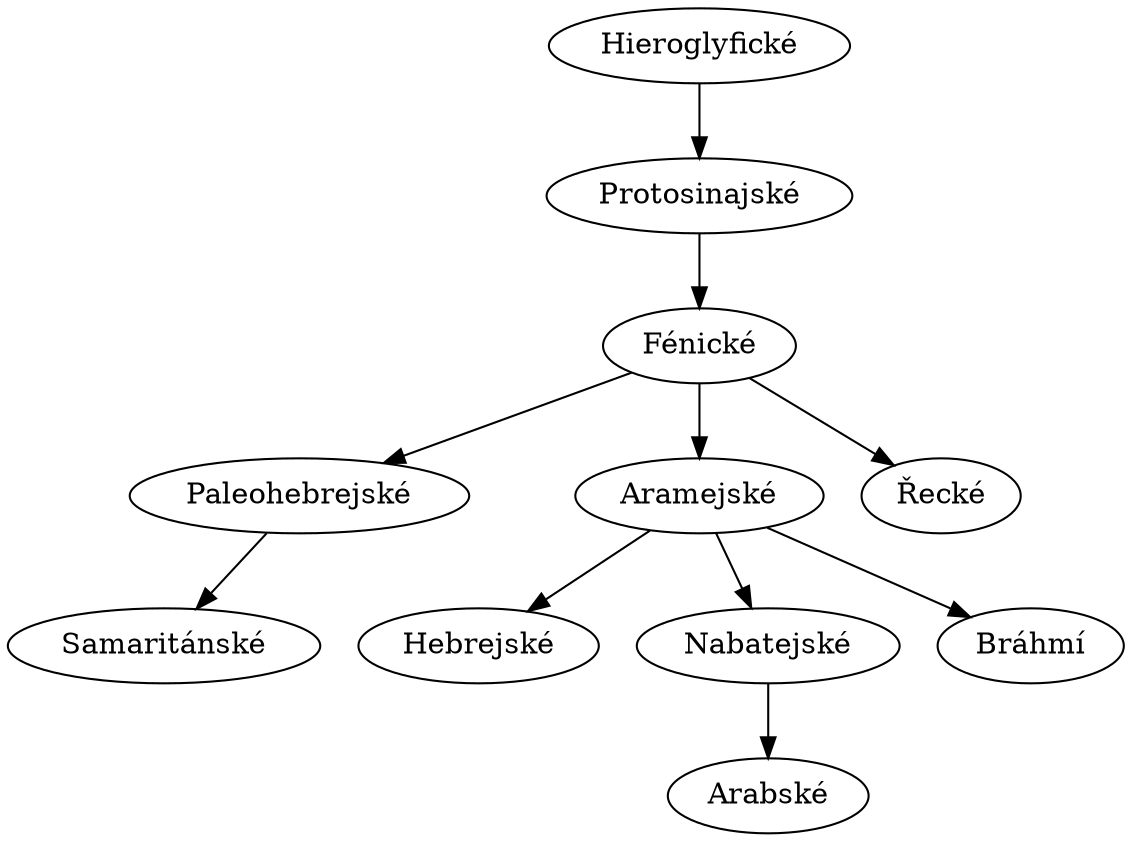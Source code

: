 digraph {
Hiero [label="Hieroglyfické" href="https://en.wikipedia.org/wiki/Egyptian_hieroglyphs"]
    ProSin [label="Protosinajské" href="https://en.wikipedia.org/wiki/Proto-Sinaitic_script"]
        Phoe [label="Fénické" href="https://en.wikipedia.org/wiki/Phoenician_alphabet"]
            PaHe [label="Paleohebrejské" href="https://en.wikipedia.org/wiki/Paleo-Hebrew_alphabet"]
                Sam [label="Samaritánské" href="https://en.wikipedia.org/wiki/Samaritan_script"]
            Aram [label="Aramejské" href="https://en.wikipedia.org/wiki/Arameic_script"]
                Hebr [label="Hebrejské" href="https://en.wikipedia.org/wiki/Hebrew_alphabet"]
                Nabat [label="Nabatejské" href="https://en.wikipedia.org/wiki/Nabataean_alphabet"]
                    Arab [label="Arabské" href="https://en.wikipedia.org/wiki/Arabic_script"]
                Brah [label="Bráhmí" href="https://en.wikipedia.org/wiki/Brahmi_script"]
            Greek [label="Řecké" href="https://en.wikipedia.org/wiki/Greek_alphabet"]

Hiero -> ProSin -> Phoe -> PaHe -> Sam
                   Phoe -> Aram -> Hebr
                           Aram -> Nabat -> Arab
                           Aram -> Brah
                   Phoe -> Greek
}
